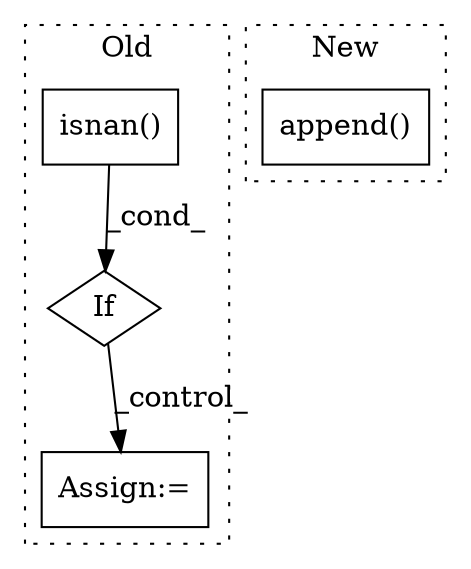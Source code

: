 digraph G {
subgraph cluster0 {
1 [label="isnan()" a="75" s="5416,5441" l="12,1" shape="box"];
3 [label="Assign:=" a="68" s="5478" l="3" shape="box"];
4 [label="If" a="96" s="5409" l="3" shape="diamond"];
label = "Old";
style="dotted";
}
subgraph cluster1 {
2 [label="append()" a="75" s="7755,7800" l="27,1" shape="box"];
label = "New";
style="dotted";
}
1 -> 4 [label="_cond_"];
4 -> 3 [label="_control_"];
}